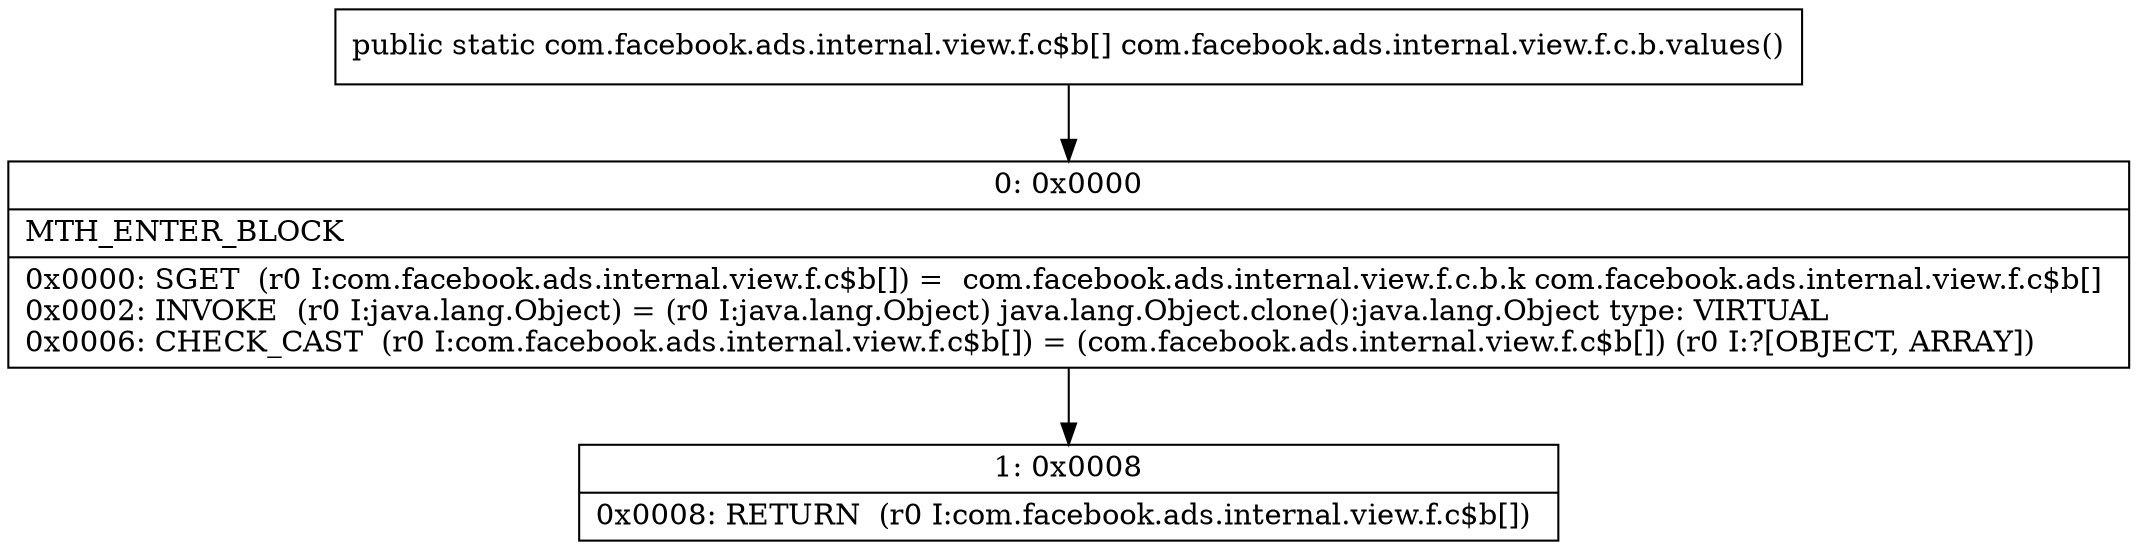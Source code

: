digraph "CFG forcom.facebook.ads.internal.view.f.c.b.values()[Lcom\/facebook\/ads\/internal\/view\/f\/c$b;" {
Node_0 [shape=record,label="{0\:\ 0x0000|MTH_ENTER_BLOCK\l|0x0000: SGET  (r0 I:com.facebook.ads.internal.view.f.c$b[]) =  com.facebook.ads.internal.view.f.c.b.k com.facebook.ads.internal.view.f.c$b[] \l0x0002: INVOKE  (r0 I:java.lang.Object) = (r0 I:java.lang.Object) java.lang.Object.clone():java.lang.Object type: VIRTUAL \l0x0006: CHECK_CAST  (r0 I:com.facebook.ads.internal.view.f.c$b[]) = (com.facebook.ads.internal.view.f.c$b[]) (r0 I:?[OBJECT, ARRAY]) \l}"];
Node_1 [shape=record,label="{1\:\ 0x0008|0x0008: RETURN  (r0 I:com.facebook.ads.internal.view.f.c$b[]) \l}"];
MethodNode[shape=record,label="{public static com.facebook.ads.internal.view.f.c$b[] com.facebook.ads.internal.view.f.c.b.values() }"];
MethodNode -> Node_0;
Node_0 -> Node_1;
}


